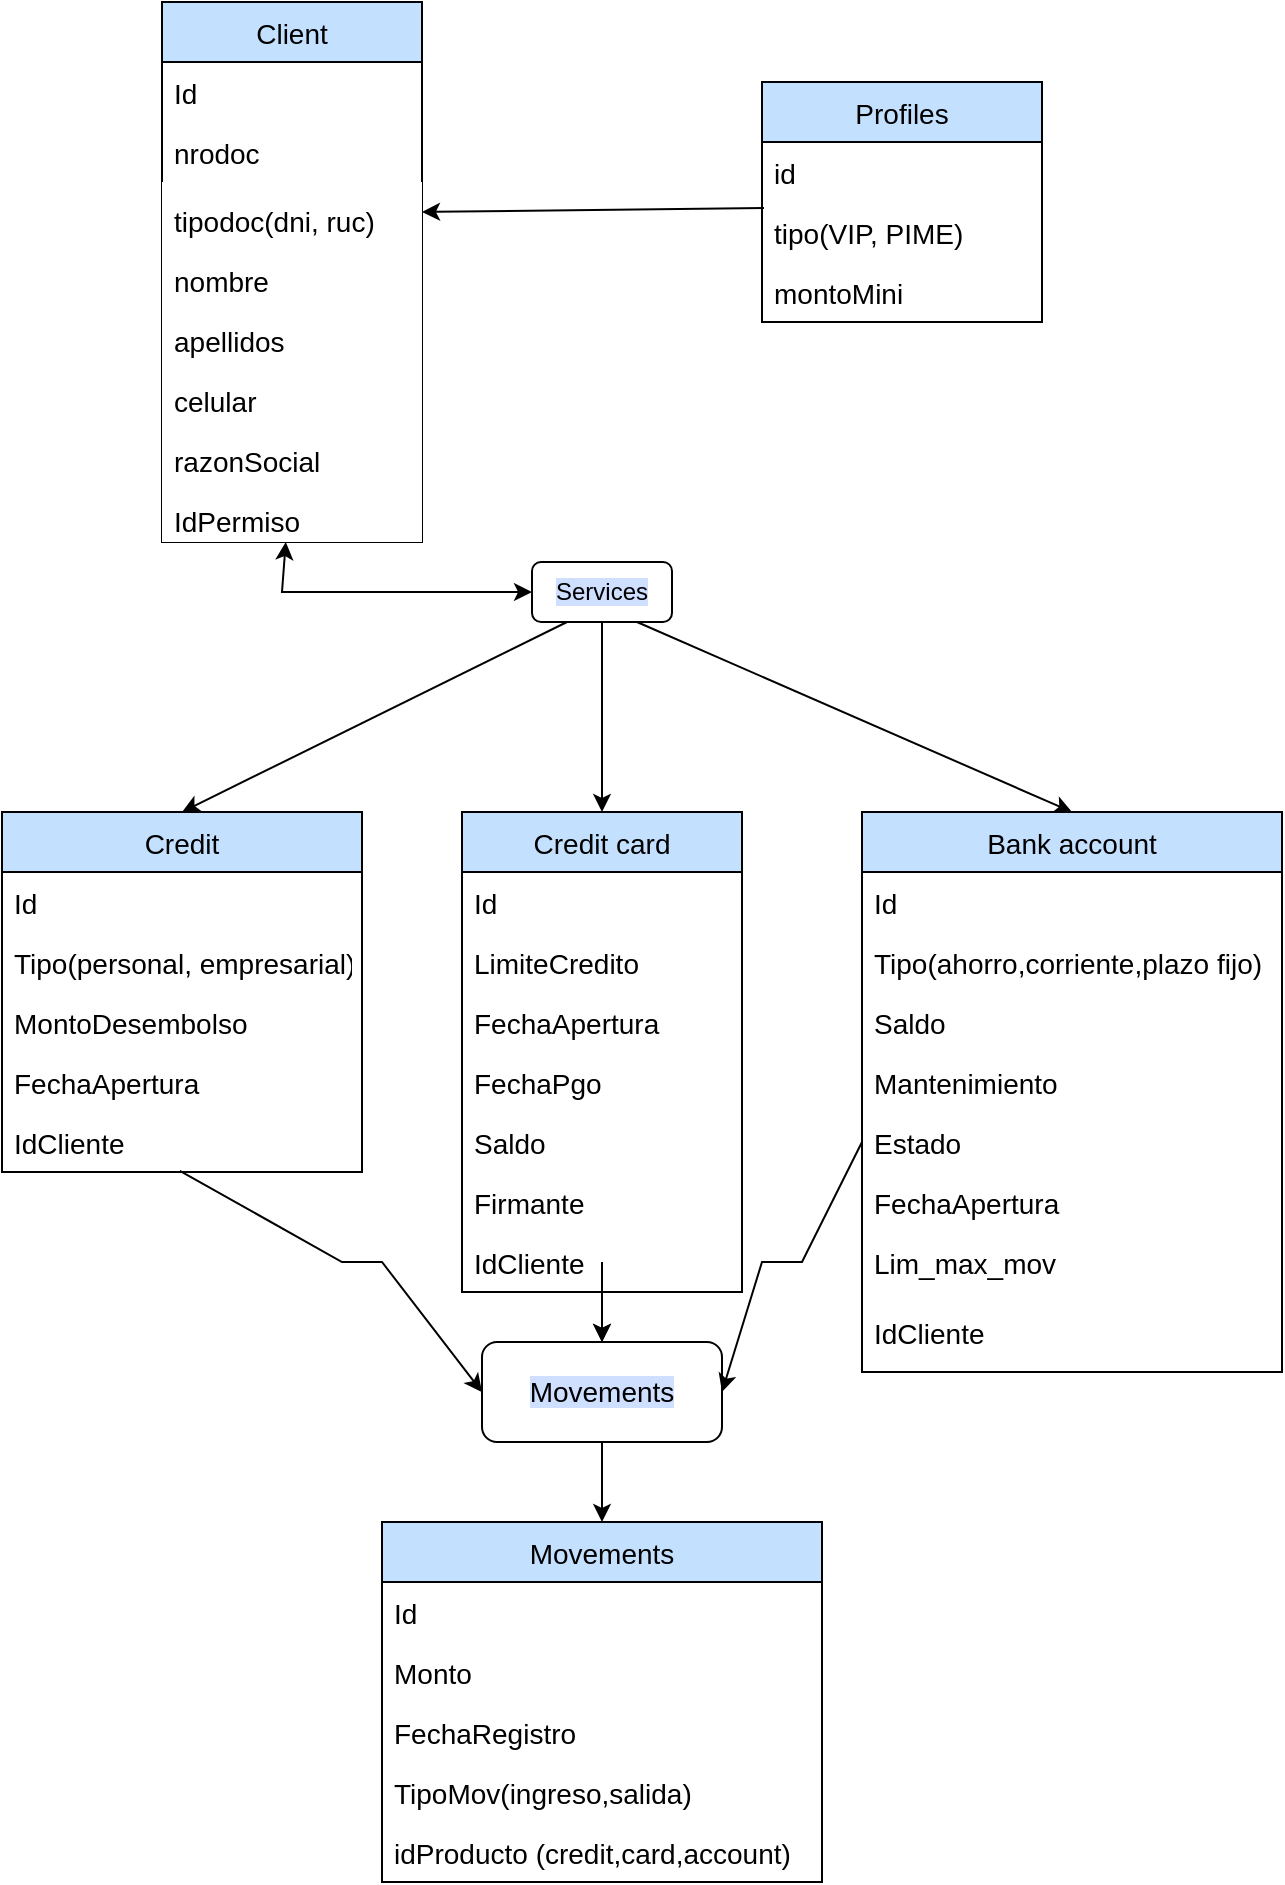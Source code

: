 <mxfile version="15.8.8" type="device"><diagram id="8qxmpeknuJ9trs_T9Rhr" name="Page-1"><mxGraphModel dx="1240" dy="607" grid="1" gridSize="10" guides="1" tooltips="1" connect="1" arrows="1" fold="1" page="1" pageScale="1" pageWidth="827" pageHeight="1169" math="0" shadow="0"><root><mxCell id="0"/><mxCell id="1" parent="0"/><mxCell id="NxCVVdsRr2_wzhoieXCT-1" value="&lt;span style=&quot;background-color: rgb(207 , 223 , 255)&quot;&gt;Services&lt;/span&gt;" style="rounded=1;whiteSpace=wrap;html=1;" vertex="1" parent="1"><mxGeometry x="275" y="410" width="70" height="30" as="geometry"/></mxCell><mxCell id="NxCVVdsRr2_wzhoieXCT-6" value="" style="endArrow=classic;html=1;rounded=0;fontSize=14;exitX=0.75;exitY=1;exitDx=0;exitDy=0;entryX=0.5;entryY=0;entryDx=0;entryDy=0;" edge="1" parent="1" source="NxCVVdsRr2_wzhoieXCT-1" target="NxCVVdsRr2_wzhoieXCT-54"><mxGeometry width="50" height="50" relative="1" as="geometry"><mxPoint x="380" y="390" as="sourcePoint"/><mxPoint x="400" y="560" as="targetPoint"/></mxGeometry></mxCell><mxCell id="NxCVVdsRr2_wzhoieXCT-8" value="" style="endArrow=classic;html=1;rounded=0;fontSize=14;exitX=0.5;exitY=1;exitDx=0;exitDy=0;entryX=0.5;entryY=0;entryDx=0;entryDy=0;" edge="1" parent="1" source="NxCVVdsRr2_wzhoieXCT-1" target="NxCVVdsRr2_wzhoieXCT-50"><mxGeometry width="50" height="50" relative="1" as="geometry"><mxPoint x="370" y="510" as="sourcePoint"/><mxPoint x="321.818" y="540" as="targetPoint"/></mxGeometry></mxCell><mxCell id="NxCVVdsRr2_wzhoieXCT-12" value="&lt;span style=&quot;background-color: rgb(207 , 223 , 255)&quot;&gt;Movements&lt;/span&gt;" style="rounded=1;whiteSpace=wrap;html=1;fontSize=14;" vertex="1" parent="1"><mxGeometry x="250" y="800" width="120" height="50" as="geometry"/></mxCell><mxCell id="NxCVVdsRr2_wzhoieXCT-13" value="" style="endArrow=classic;html=1;rounded=0;fontSize=14;entryX=1;entryY=0.5;entryDx=0;entryDy=0;exitX=0;exitY=0.5;exitDx=0;exitDy=0;" edge="1" parent="1" source="NxCVVdsRr2_wzhoieXCT-69" target="NxCVVdsRr2_wzhoieXCT-12"><mxGeometry width="50" height="50" relative="1" as="geometry"><mxPoint x="410" y="710" as="sourcePoint"/><mxPoint x="360" y="790" as="targetPoint"/><Array as="points"><mxPoint x="410" y="760"/><mxPoint x="390" y="760"/></Array></mxGeometry></mxCell><mxCell id="NxCVVdsRr2_wzhoieXCT-14" value="" style="endArrow=classic;html=1;rounded=0;fontSize=14;entryX=0;entryY=0.5;entryDx=0;entryDy=0;exitX=0.494;exitY=0.98;exitDx=0;exitDy=0;exitPerimeter=0;" edge="1" parent="1" source="NxCVVdsRr2_wzhoieXCT-65" target="NxCVVdsRr2_wzhoieXCT-12"><mxGeometry width="50" height="50" relative="1" as="geometry"><mxPoint x="170" y="690" as="sourcePoint"/><mxPoint x="660" y="470" as="targetPoint"/><Array as="points"><mxPoint x="180" y="760"/><mxPoint x="200" y="760"/></Array></mxGeometry></mxCell><mxCell id="NxCVVdsRr2_wzhoieXCT-19" value="" style="endArrow=classic;html=1;rounded=0;fontSize=14;entryX=0.5;entryY=0;entryDx=0;entryDy=0;exitX=0.25;exitY=1;exitDx=0;exitDy=0;" edge="1" parent="1" source="NxCVVdsRr2_wzhoieXCT-1" target="NxCVVdsRr2_wzhoieXCT-46"><mxGeometry width="50" height="50" relative="1" as="geometry"><mxPoint x="300" y="460" as="sourcePoint"/><mxPoint x="180" y="540" as="targetPoint"/></mxGeometry></mxCell><mxCell id="NxCVVdsRr2_wzhoieXCT-21" value="Client" style="swimlane;fontStyle=0;childLayout=stackLayout;horizontal=1;startSize=30;horizontalStack=0;resizeParent=1;resizeParentMax=0;resizeLast=0;collapsible=1;marginBottom=0;fontSize=14;fillColor=#C4E0FF;" vertex="1" parent="1"><mxGeometry x="90" y="130" width="130" height="270" as="geometry"><mxRectangle x="150" y="160" width="70" height="30" as="alternateBounds"/></mxGeometry></mxCell><mxCell id="NxCVVdsRr2_wzhoieXCT-22" value="Id" style="text;strokeColor=none;fillColor=none;align=left;verticalAlign=middle;spacingLeft=4;spacingRight=4;overflow=hidden;points=[[0,0.5],[1,0.5]];portConstraint=eastwest;rotatable=0;fontSize=14;" vertex="1" parent="NxCVVdsRr2_wzhoieXCT-21"><mxGeometry y="30" width="130" height="30" as="geometry"/></mxCell><mxCell id="NxCVVdsRr2_wzhoieXCT-23" value="nrodoc" style="text;strokeColor=none;fillColor=none;align=left;verticalAlign=middle;spacingLeft=4;spacingRight=4;overflow=hidden;points=[[0,0.5],[1,0.5]];portConstraint=eastwest;rotatable=0;fontSize=14;" vertex="1" parent="NxCVVdsRr2_wzhoieXCT-21"><mxGeometry y="60" width="130" height="30" as="geometry"/></mxCell><mxCell id="NxCVVdsRr2_wzhoieXCT-24" value="tipodoc(dni, ruc)" style="text;strokeColor=none;fillColor=default;align=left;verticalAlign=bottom;spacingLeft=4;spacingRight=4;overflow=hidden;points=[[0,0.5],[1,0.5]];portConstraint=eastwest;rotatable=0;fontSize=14;" vertex="1" parent="NxCVVdsRr2_wzhoieXCT-21"><mxGeometry y="90" width="130" height="30" as="geometry"/></mxCell><mxCell id="NxCVVdsRr2_wzhoieXCT-37" value="nombre" style="text;strokeColor=none;fillColor=default;align=left;verticalAlign=bottom;spacingLeft=4;spacingRight=4;overflow=hidden;points=[[0,0.5],[1,0.5]];portConstraint=eastwest;rotatable=0;fontSize=14;" vertex="1" parent="NxCVVdsRr2_wzhoieXCT-21"><mxGeometry y="120" width="130" height="30" as="geometry"/></mxCell><mxCell id="NxCVVdsRr2_wzhoieXCT-38" value="apellidos" style="text;strokeColor=none;fillColor=default;align=left;verticalAlign=bottom;spacingLeft=4;spacingRight=4;overflow=hidden;points=[[0,0.5],[1,0.5]];portConstraint=eastwest;rotatable=0;fontSize=14;" vertex="1" parent="NxCVVdsRr2_wzhoieXCT-21"><mxGeometry y="150" width="130" height="30" as="geometry"/></mxCell><mxCell id="NxCVVdsRr2_wzhoieXCT-39" value="celular" style="text;strokeColor=none;fillColor=default;align=left;verticalAlign=bottom;spacingLeft=4;spacingRight=4;overflow=hidden;points=[[0,0.5],[1,0.5]];portConstraint=eastwest;rotatable=0;fontSize=14;" vertex="1" parent="NxCVVdsRr2_wzhoieXCT-21"><mxGeometry y="180" width="130" height="30" as="geometry"/></mxCell><mxCell id="NxCVVdsRr2_wzhoieXCT-40" value="razonSocial" style="text;strokeColor=none;fillColor=default;align=left;verticalAlign=bottom;spacingLeft=4;spacingRight=4;overflow=hidden;points=[[0,0.5],[1,0.5]];portConstraint=eastwest;rotatable=0;fontSize=14;" vertex="1" parent="NxCVVdsRr2_wzhoieXCT-21"><mxGeometry y="210" width="130" height="30" as="geometry"/></mxCell><mxCell id="NxCVVdsRr2_wzhoieXCT-100" value="IdPermiso" style="text;strokeColor=none;fillColor=default;align=left;verticalAlign=bottom;spacingLeft=4;spacingRight=4;overflow=hidden;points=[[0,0.5],[1,0.5]];portConstraint=eastwest;rotatable=0;fontSize=14;" vertex="1" parent="NxCVVdsRr2_wzhoieXCT-21"><mxGeometry y="240" width="130" height="30" as="geometry"/></mxCell><mxCell id="NxCVVdsRr2_wzhoieXCT-41" value="Profiles" style="swimlane;fontStyle=0;childLayout=stackLayout;horizontal=1;startSize=30;horizontalStack=0;resizeParent=1;resizeParentMax=0;resizeLast=0;collapsible=1;marginBottom=0;fontSize=14;fillColor=#C4E0FF;" vertex="1" parent="1"><mxGeometry x="390" y="170" width="140" height="120" as="geometry"/></mxCell><mxCell id="NxCVVdsRr2_wzhoieXCT-42" value="id" style="text;strokeColor=none;fillColor=none;align=left;verticalAlign=middle;spacingLeft=4;spacingRight=4;overflow=hidden;points=[[0,0.5],[1,0.5]];portConstraint=eastwest;rotatable=0;fontSize=14;" vertex="1" parent="NxCVVdsRr2_wzhoieXCT-41"><mxGeometry y="30" width="140" height="30" as="geometry"/></mxCell><mxCell id="NxCVVdsRr2_wzhoieXCT-43" value="tipo(VIP, PIME)" style="text;strokeColor=none;fillColor=none;align=left;verticalAlign=middle;spacingLeft=4;spacingRight=4;overflow=hidden;points=[[0,0.5],[1,0.5]];portConstraint=eastwest;rotatable=0;fontSize=14;" vertex="1" parent="NxCVVdsRr2_wzhoieXCT-41"><mxGeometry y="60" width="140" height="30" as="geometry"/></mxCell><mxCell id="NxCVVdsRr2_wzhoieXCT-44" value="montoMini" style="text;strokeColor=none;fillColor=none;align=left;verticalAlign=middle;spacingLeft=4;spacingRight=4;overflow=hidden;points=[[0,0.5],[1,0.5]];portConstraint=eastwest;rotatable=0;fontSize=14;" vertex="1" parent="NxCVVdsRr2_wzhoieXCT-41"><mxGeometry y="90" width="140" height="30" as="geometry"/></mxCell><mxCell id="NxCVVdsRr2_wzhoieXCT-45" value="" style="endArrow=classic;html=1;rounded=0;fontSize=14;entryX=1;entryY=0.5;entryDx=0;entryDy=0;exitX=0.007;exitY=0.1;exitDx=0;exitDy=0;exitPerimeter=0;" edge="1" parent="1" source="NxCVVdsRr2_wzhoieXCT-43" target="NxCVVdsRr2_wzhoieXCT-24"><mxGeometry width="50" height="50" relative="1" as="geometry"><mxPoint x="290" y="300" as="sourcePoint"/><mxPoint x="340" y="250" as="targetPoint"/></mxGeometry></mxCell><mxCell id="NxCVVdsRr2_wzhoieXCT-46" value="Credit" style="swimlane;fontStyle=0;childLayout=stackLayout;horizontal=1;startSize=30;horizontalStack=0;resizeParent=1;resizeParentMax=0;resizeLast=0;collapsible=1;marginBottom=0;fontSize=14;fillColor=#C4E0FF;" vertex="1" parent="1"><mxGeometry x="10" y="535" width="180" height="180" as="geometry"/></mxCell><mxCell id="NxCVVdsRr2_wzhoieXCT-47" value="Id" style="text;strokeColor=none;fillColor=none;align=left;verticalAlign=middle;spacingLeft=4;spacingRight=4;overflow=hidden;points=[[0,0.5],[1,0.5]];portConstraint=eastwest;rotatable=0;fontSize=14;" vertex="1" parent="NxCVVdsRr2_wzhoieXCT-46"><mxGeometry y="30" width="180" height="30" as="geometry"/></mxCell><mxCell id="NxCVVdsRr2_wzhoieXCT-48" value="Tipo(personal, empresarial)" style="text;strokeColor=none;fillColor=none;align=left;verticalAlign=middle;spacingLeft=4;spacingRight=4;overflow=hidden;points=[[0,0.5],[1,0.5]];portConstraint=eastwest;rotatable=0;fontSize=14;" vertex="1" parent="NxCVVdsRr2_wzhoieXCT-46"><mxGeometry y="60" width="180" height="30" as="geometry"/></mxCell><mxCell id="NxCVVdsRr2_wzhoieXCT-49" value="MontoDesembolso" style="text;strokeColor=none;fillColor=none;align=left;verticalAlign=middle;spacingLeft=4;spacingRight=4;overflow=hidden;points=[[0,0.5],[1,0.5]];portConstraint=eastwest;rotatable=0;fontSize=14;" vertex="1" parent="NxCVVdsRr2_wzhoieXCT-46"><mxGeometry y="90" width="180" height="30" as="geometry"/></mxCell><mxCell id="NxCVVdsRr2_wzhoieXCT-64" value="FechaApertura" style="text;strokeColor=none;fillColor=none;align=left;verticalAlign=middle;spacingLeft=4;spacingRight=4;overflow=hidden;points=[[0,0.5],[1,0.5]];portConstraint=eastwest;rotatable=0;fontSize=14;" vertex="1" parent="NxCVVdsRr2_wzhoieXCT-46"><mxGeometry y="120" width="180" height="30" as="geometry"/></mxCell><mxCell id="NxCVVdsRr2_wzhoieXCT-65" value="IdCliente" style="text;strokeColor=none;fillColor=none;align=left;verticalAlign=middle;spacingLeft=4;spacingRight=4;overflow=hidden;points=[[0,0.5],[1,0.5]];portConstraint=eastwest;rotatable=0;fontSize=14;" vertex="1" parent="NxCVVdsRr2_wzhoieXCT-46"><mxGeometry y="150" width="180" height="30" as="geometry"/></mxCell><mxCell id="NxCVVdsRr2_wzhoieXCT-79" value="" style="edgeStyle=orthogonalEdgeStyle;rounded=0;orthogonalLoop=1;jettySize=auto;html=1;fontSize=14;fontColor=#E0E3FF;" edge="1" parent="1" source="NxCVVdsRr2_wzhoieXCT-50" target="NxCVVdsRr2_wzhoieXCT-12"><mxGeometry relative="1" as="geometry"/></mxCell><mxCell id="NxCVVdsRr2_wzhoieXCT-50" value="Credit card" style="swimlane;fontStyle=0;childLayout=stackLayout;horizontal=1;startSize=30;horizontalStack=0;resizeParent=1;resizeParentMax=0;resizeLast=0;collapsible=1;marginBottom=0;fontSize=14;fillColor=#C4E0FF;" vertex="1" parent="1"><mxGeometry x="240" y="535" width="140" height="240" as="geometry"/></mxCell><mxCell id="NxCVVdsRr2_wzhoieXCT-51" value="Id" style="text;strokeColor=none;fillColor=none;align=left;verticalAlign=middle;spacingLeft=4;spacingRight=4;overflow=hidden;points=[[0,0.5],[1,0.5]];portConstraint=eastwest;rotatable=0;fontSize=14;" vertex="1" parent="NxCVVdsRr2_wzhoieXCT-50"><mxGeometry y="30" width="140" height="30" as="geometry"/></mxCell><mxCell id="NxCVVdsRr2_wzhoieXCT-52" value="LimiteCredito" style="text;strokeColor=none;fillColor=none;align=left;verticalAlign=middle;spacingLeft=4;spacingRight=4;overflow=hidden;points=[[0,0.5],[1,0.5]];portConstraint=eastwest;rotatable=0;fontSize=14;" vertex="1" parent="NxCVVdsRr2_wzhoieXCT-50"><mxGeometry y="60" width="140" height="30" as="geometry"/></mxCell><mxCell id="NxCVVdsRr2_wzhoieXCT-53" value="FechaApertura" style="text;strokeColor=none;fillColor=none;align=left;verticalAlign=middle;spacingLeft=4;spacingRight=4;overflow=hidden;points=[[0,0.5],[1,0.5]];portConstraint=eastwest;rotatable=0;fontSize=14;" vertex="1" parent="NxCVVdsRr2_wzhoieXCT-50"><mxGeometry y="90" width="140" height="30" as="geometry"/></mxCell><mxCell id="NxCVVdsRr2_wzhoieXCT-66" value="FechaPgo" style="text;strokeColor=none;fillColor=none;align=left;verticalAlign=middle;spacingLeft=4;spacingRight=4;overflow=hidden;points=[[0,0.5],[1,0.5]];portConstraint=eastwest;rotatable=0;fontSize=14;" vertex="1" parent="NxCVVdsRr2_wzhoieXCT-50"><mxGeometry y="120" width="140" height="30" as="geometry"/></mxCell><mxCell id="NxCVVdsRr2_wzhoieXCT-67" value="Saldo" style="text;strokeColor=none;fillColor=none;align=left;verticalAlign=middle;spacingLeft=4;spacingRight=4;overflow=hidden;points=[[0,0.5],[1,0.5]];portConstraint=eastwest;rotatable=0;fontSize=14;" vertex="1" parent="NxCVVdsRr2_wzhoieXCT-50"><mxGeometry y="150" width="140" height="30" as="geometry"/></mxCell><mxCell id="NxCVVdsRr2_wzhoieXCT-77" value="Firmante" style="text;strokeColor=none;fillColor=none;align=left;verticalAlign=middle;spacingLeft=4;spacingRight=4;overflow=hidden;points=[[0,0.5],[1,0.5]];portConstraint=eastwest;rotatable=0;fontSize=14;" vertex="1" parent="NxCVVdsRr2_wzhoieXCT-50"><mxGeometry y="180" width="140" height="30" as="geometry"/></mxCell><mxCell id="NxCVVdsRr2_wzhoieXCT-116" value="IdCliente" style="text;strokeColor=none;fillColor=none;align=left;verticalAlign=middle;spacingLeft=4;spacingRight=4;overflow=hidden;points=[[0,0.5],[1,0.5]];portConstraint=eastwest;rotatable=0;fontSize=14;" vertex="1" parent="NxCVVdsRr2_wzhoieXCT-50"><mxGeometry y="210" width="140" height="30" as="geometry"/></mxCell><mxCell id="NxCVVdsRr2_wzhoieXCT-54" value="Bank account" style="swimlane;fontStyle=0;childLayout=stackLayout;horizontal=1;startSize=30;horizontalStack=0;resizeParent=1;resizeParentMax=0;resizeLast=0;collapsible=1;marginBottom=0;fontSize=14;fillColor=#C4E0FF;" vertex="1" parent="1"><mxGeometry x="440" y="535" width="210" height="280" as="geometry"/></mxCell><mxCell id="NxCVVdsRr2_wzhoieXCT-55" value="Id" style="text;strokeColor=none;fillColor=none;align=left;verticalAlign=middle;spacingLeft=4;spacingRight=4;overflow=hidden;points=[[0,0.5],[1,0.5]];portConstraint=eastwest;rotatable=0;fontSize=14;" vertex="1" parent="NxCVVdsRr2_wzhoieXCT-54"><mxGeometry y="30" width="210" height="30" as="geometry"/></mxCell><mxCell id="NxCVVdsRr2_wzhoieXCT-56" value="Tipo(ahorro,corriente,plazo fijo)" style="text;strokeColor=none;fillColor=none;align=left;verticalAlign=middle;spacingLeft=4;spacingRight=4;overflow=hidden;points=[[0,0.5],[1,0.5]];portConstraint=eastwest;rotatable=0;fontSize=14;" vertex="1" parent="NxCVVdsRr2_wzhoieXCT-54"><mxGeometry y="60" width="210" height="30" as="geometry"/></mxCell><mxCell id="NxCVVdsRr2_wzhoieXCT-57" value="Saldo" style="text;strokeColor=none;fillColor=none;align=left;verticalAlign=middle;spacingLeft=4;spacingRight=4;overflow=hidden;points=[[0,0.5],[1,0.5]];portConstraint=eastwest;rotatable=0;fontSize=14;" vertex="1" parent="NxCVVdsRr2_wzhoieXCT-54"><mxGeometry y="90" width="210" height="30" as="geometry"/></mxCell><mxCell id="NxCVVdsRr2_wzhoieXCT-68" value="Mantenimiento" style="text;strokeColor=none;fillColor=none;align=left;verticalAlign=middle;spacingLeft=4;spacingRight=4;overflow=hidden;points=[[0,0.5],[1,0.5]];portConstraint=eastwest;rotatable=0;fontSize=14;" vertex="1" parent="NxCVVdsRr2_wzhoieXCT-54"><mxGeometry y="120" width="210" height="30" as="geometry"/></mxCell><mxCell id="NxCVVdsRr2_wzhoieXCT-69" value="Estado" style="text;strokeColor=none;fillColor=none;align=left;verticalAlign=middle;spacingLeft=4;spacingRight=4;overflow=hidden;points=[[0,0.5],[1,0.5]];portConstraint=eastwest;rotatable=0;fontSize=14;" vertex="1" parent="NxCVVdsRr2_wzhoieXCT-54"><mxGeometry y="150" width="210" height="30" as="geometry"/></mxCell><mxCell id="NxCVVdsRr2_wzhoieXCT-70" value="FechaApertura" style="text;strokeColor=none;fillColor=none;align=left;verticalAlign=middle;spacingLeft=4;spacingRight=4;overflow=hidden;points=[[0,0.5],[1,0.5]];portConstraint=eastwest;rotatable=0;fontSize=14;" vertex="1" parent="NxCVVdsRr2_wzhoieXCT-54"><mxGeometry y="180" width="210" height="30" as="geometry"/></mxCell><mxCell id="NxCVVdsRr2_wzhoieXCT-72" value="Lim_max_mov" style="text;strokeColor=none;fillColor=none;align=left;verticalAlign=middle;spacingLeft=4;spacingRight=4;overflow=hidden;points=[[0,0.5],[1,0.5]];portConstraint=eastwest;rotatable=0;fontSize=14;" vertex="1" parent="NxCVVdsRr2_wzhoieXCT-54"><mxGeometry y="210" width="210" height="30" as="geometry"/></mxCell><mxCell id="NxCVVdsRr2_wzhoieXCT-74" value="IdCliente" style="text;strokeColor=none;fillColor=none;align=left;verticalAlign=middle;spacingLeft=4;spacingRight=4;overflow=hidden;points=[[0,0.5],[1,0.5]];portConstraint=eastwest;rotatable=0;fontSize=14;" vertex="1" parent="NxCVVdsRr2_wzhoieXCT-54"><mxGeometry y="240" width="210" height="40" as="geometry"/></mxCell><mxCell id="NxCVVdsRr2_wzhoieXCT-58" value="Movements" style="swimlane;fontStyle=0;childLayout=stackLayout;horizontal=1;startSize=30;horizontalStack=0;resizeParent=1;resizeParentMax=0;resizeLast=0;collapsible=1;marginBottom=0;fontSize=14;fillColor=#C4E0FF;" vertex="1" parent="1"><mxGeometry x="200" y="890" width="220" height="180" as="geometry"/></mxCell><mxCell id="NxCVVdsRr2_wzhoieXCT-59" value="Id" style="text;strokeColor=none;fillColor=none;align=left;verticalAlign=middle;spacingLeft=4;spacingRight=4;overflow=hidden;points=[[0,0.5],[1,0.5]];portConstraint=eastwest;rotatable=0;fontSize=14;" vertex="1" parent="NxCVVdsRr2_wzhoieXCT-58"><mxGeometry y="30" width="220" height="30" as="geometry"/></mxCell><mxCell id="NxCVVdsRr2_wzhoieXCT-61" value="Monto" style="text;strokeColor=none;fillColor=none;align=left;verticalAlign=middle;spacingLeft=4;spacingRight=4;overflow=hidden;points=[[0,0.5],[1,0.5]];portConstraint=eastwest;rotatable=0;fontSize=14;" vertex="1" parent="NxCVVdsRr2_wzhoieXCT-58"><mxGeometry y="60" width="220" height="30" as="geometry"/></mxCell><mxCell id="NxCVVdsRr2_wzhoieXCT-75" value="FechaRegistro" style="text;strokeColor=none;fillColor=none;align=left;verticalAlign=middle;spacingLeft=4;spacingRight=4;overflow=hidden;points=[[0,0.5],[1,0.5]];portConstraint=eastwest;rotatable=0;fontSize=14;" vertex="1" parent="NxCVVdsRr2_wzhoieXCT-58"><mxGeometry y="90" width="220" height="30" as="geometry"/></mxCell><mxCell id="NxCVVdsRr2_wzhoieXCT-76" value="TipoMov(ingreso,salida)" style="text;strokeColor=none;fillColor=none;align=left;verticalAlign=middle;spacingLeft=4;spacingRight=4;overflow=hidden;points=[[0,0.5],[1,0.5]];portConstraint=eastwest;rotatable=0;fontSize=14;" vertex="1" parent="NxCVVdsRr2_wzhoieXCT-58"><mxGeometry y="120" width="220" height="30" as="geometry"/></mxCell><mxCell id="NxCVVdsRr2_wzhoieXCT-60" value="idProducto (credit,card,account)" style="text;strokeColor=none;fillColor=none;align=left;verticalAlign=middle;spacingLeft=4;spacingRight=4;overflow=hidden;points=[[0,0.5],[1,0.5]];portConstraint=eastwest;rotatable=0;fontSize=14;" vertex="1" parent="NxCVVdsRr2_wzhoieXCT-58"><mxGeometry y="150" width="220" height="30" as="geometry"/></mxCell><mxCell id="NxCVVdsRr2_wzhoieXCT-62" value="" style="endArrow=classic;html=1;rounded=0;fontSize=14;entryX=0.5;entryY=0;entryDx=0;entryDy=0;" edge="1" parent="1" target="NxCVVdsRr2_wzhoieXCT-12"><mxGeometry width="50" height="50" relative="1" as="geometry"><mxPoint x="310" y="760" as="sourcePoint"/><mxPoint x="160" y="740" as="targetPoint"/></mxGeometry></mxCell><mxCell id="NxCVVdsRr2_wzhoieXCT-63" value="" style="endArrow=classic;html=1;rounded=0;fontSize=14;exitX=0.5;exitY=1;exitDx=0;exitDy=0;entryX=0.5;entryY=0;entryDx=0;entryDy=0;" edge="1" parent="1" source="NxCVVdsRr2_wzhoieXCT-12" target="NxCVVdsRr2_wzhoieXCT-58"><mxGeometry width="50" height="50" relative="1" as="geometry"><mxPoint x="390" y="940" as="sourcePoint"/><mxPoint x="440" y="890" as="targetPoint"/></mxGeometry></mxCell><mxCell id="NxCVVdsRr2_wzhoieXCT-103" value="" style="endArrow=classic;startArrow=classic;html=1;rounded=0;fontSize=14;fontColor=#000000;exitX=0;exitY=0.5;exitDx=0;exitDy=0;entryX=0.476;entryY=1;entryDx=0;entryDy=0;entryPerimeter=0;" edge="1" parent="1" source="NxCVVdsRr2_wzhoieXCT-1" target="NxCVVdsRr2_wzhoieXCT-100"><mxGeometry width="50" height="50" relative="1" as="geometry"><mxPoint x="100" y="450" as="sourcePoint"/><mxPoint x="140" y="390" as="targetPoint"/><Array as="points"><mxPoint x="150" y="425"/></Array></mxGeometry></mxCell></root></mxGraphModel></diagram></mxfile>